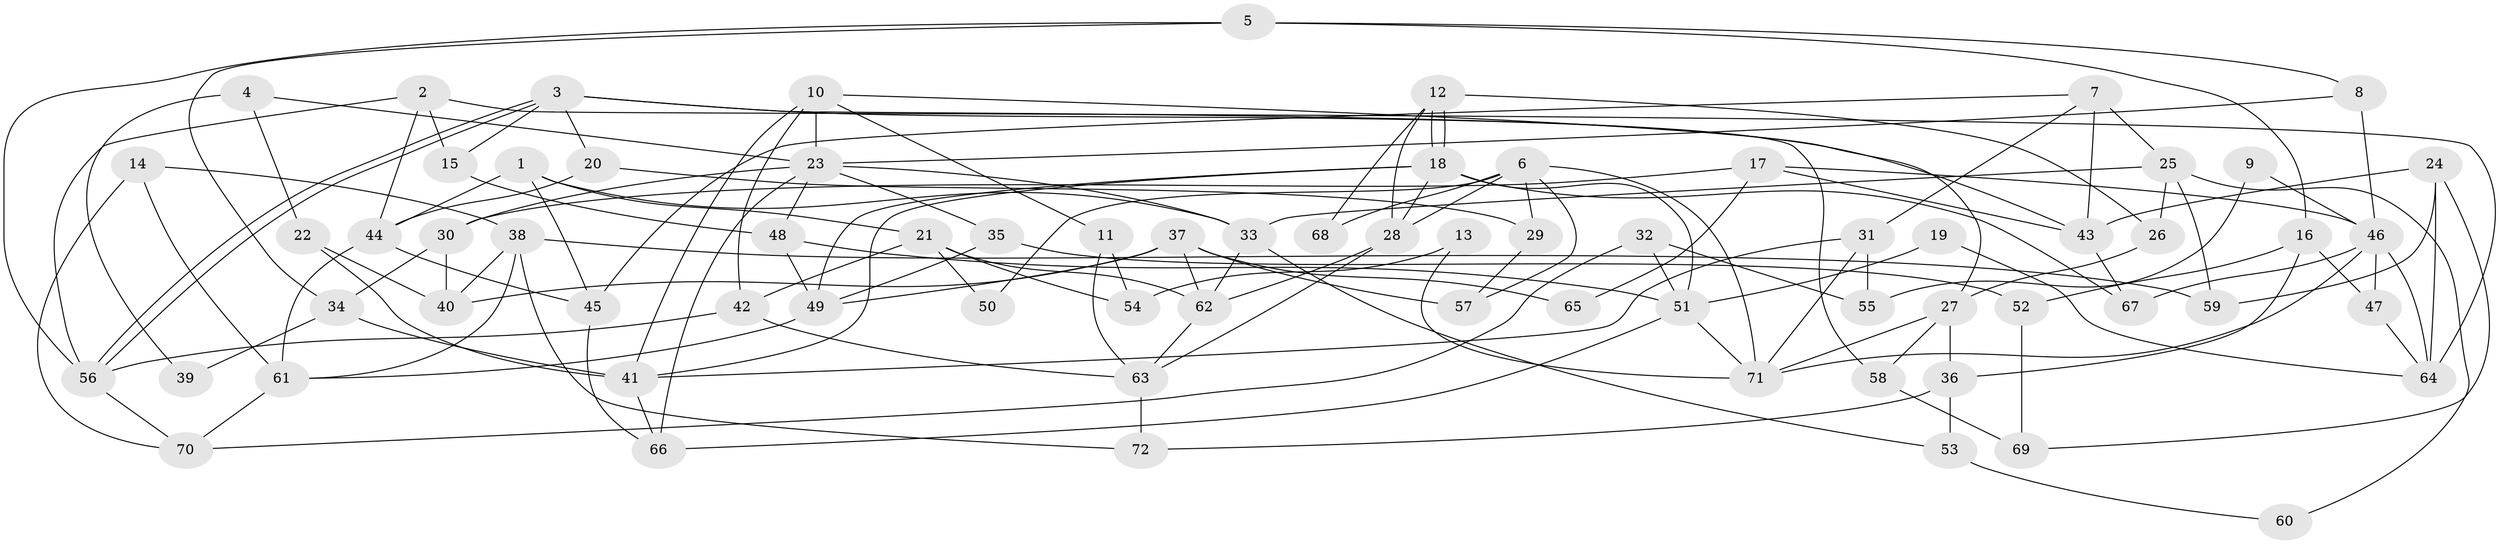 // Generated by graph-tools (version 1.1) at 2025/35/03/09/25 02:35:54]
// undirected, 72 vertices, 144 edges
graph export_dot {
graph [start="1"]
  node [color=gray90,style=filled];
  1;
  2;
  3;
  4;
  5;
  6;
  7;
  8;
  9;
  10;
  11;
  12;
  13;
  14;
  15;
  16;
  17;
  18;
  19;
  20;
  21;
  22;
  23;
  24;
  25;
  26;
  27;
  28;
  29;
  30;
  31;
  32;
  33;
  34;
  35;
  36;
  37;
  38;
  39;
  40;
  41;
  42;
  43;
  44;
  45;
  46;
  47;
  48;
  49;
  50;
  51;
  52;
  53;
  54;
  55;
  56;
  57;
  58;
  59;
  60;
  61;
  62;
  63;
  64;
  65;
  66;
  67;
  68;
  69;
  70;
  71;
  72;
  1 -- 21;
  1 -- 33;
  1 -- 44;
  1 -- 45;
  2 -- 15;
  2 -- 44;
  2 -- 56;
  2 -- 64;
  3 -- 56;
  3 -- 56;
  3 -- 20;
  3 -- 15;
  3 -- 43;
  3 -- 58;
  4 -- 22;
  4 -- 23;
  4 -- 39;
  5 -- 16;
  5 -- 56;
  5 -- 8;
  5 -- 34;
  6 -- 71;
  6 -- 28;
  6 -- 29;
  6 -- 50;
  6 -- 57;
  6 -- 68;
  7 -- 45;
  7 -- 43;
  7 -- 25;
  7 -- 31;
  8 -- 23;
  8 -- 46;
  9 -- 46;
  9 -- 55;
  10 -- 42;
  10 -- 23;
  10 -- 11;
  10 -- 27;
  10 -- 41;
  11 -- 63;
  11 -- 54;
  12 -- 18;
  12 -- 18;
  12 -- 26;
  12 -- 28;
  12 -- 68;
  13 -- 71;
  13 -- 54;
  14 -- 38;
  14 -- 70;
  14 -- 61;
  15 -- 48;
  16 -- 52;
  16 -- 47;
  16 -- 36;
  17 -- 30;
  17 -- 43;
  17 -- 46;
  17 -- 65;
  18 -- 41;
  18 -- 28;
  18 -- 49;
  18 -- 51;
  18 -- 67;
  19 -- 51;
  19 -- 64;
  20 -- 44;
  20 -- 29;
  21 -- 62;
  21 -- 42;
  21 -- 50;
  21 -- 54;
  22 -- 41;
  22 -- 40;
  23 -- 66;
  23 -- 30;
  23 -- 33;
  23 -- 35;
  23 -- 48;
  24 -- 64;
  24 -- 43;
  24 -- 59;
  24 -- 69;
  25 -- 33;
  25 -- 26;
  25 -- 59;
  25 -- 60;
  26 -- 27;
  27 -- 71;
  27 -- 36;
  27 -- 58;
  28 -- 62;
  28 -- 63;
  29 -- 57;
  30 -- 34;
  30 -- 40;
  31 -- 41;
  31 -- 55;
  31 -- 71;
  32 -- 51;
  32 -- 70;
  32 -- 55;
  33 -- 62;
  33 -- 53;
  34 -- 41;
  34 -- 39;
  35 -- 49;
  35 -- 52;
  36 -- 53;
  36 -- 72;
  37 -- 62;
  37 -- 49;
  37 -- 40;
  37 -- 57;
  37 -- 65;
  38 -- 61;
  38 -- 59;
  38 -- 40;
  38 -- 72;
  41 -- 66;
  42 -- 63;
  42 -- 56;
  43 -- 67;
  44 -- 61;
  44 -- 45;
  45 -- 66;
  46 -- 47;
  46 -- 64;
  46 -- 67;
  46 -- 71;
  47 -- 64;
  48 -- 51;
  48 -- 49;
  49 -- 61;
  51 -- 71;
  51 -- 66;
  52 -- 69;
  53 -- 60;
  56 -- 70;
  58 -- 69;
  61 -- 70;
  62 -- 63;
  63 -- 72;
}
